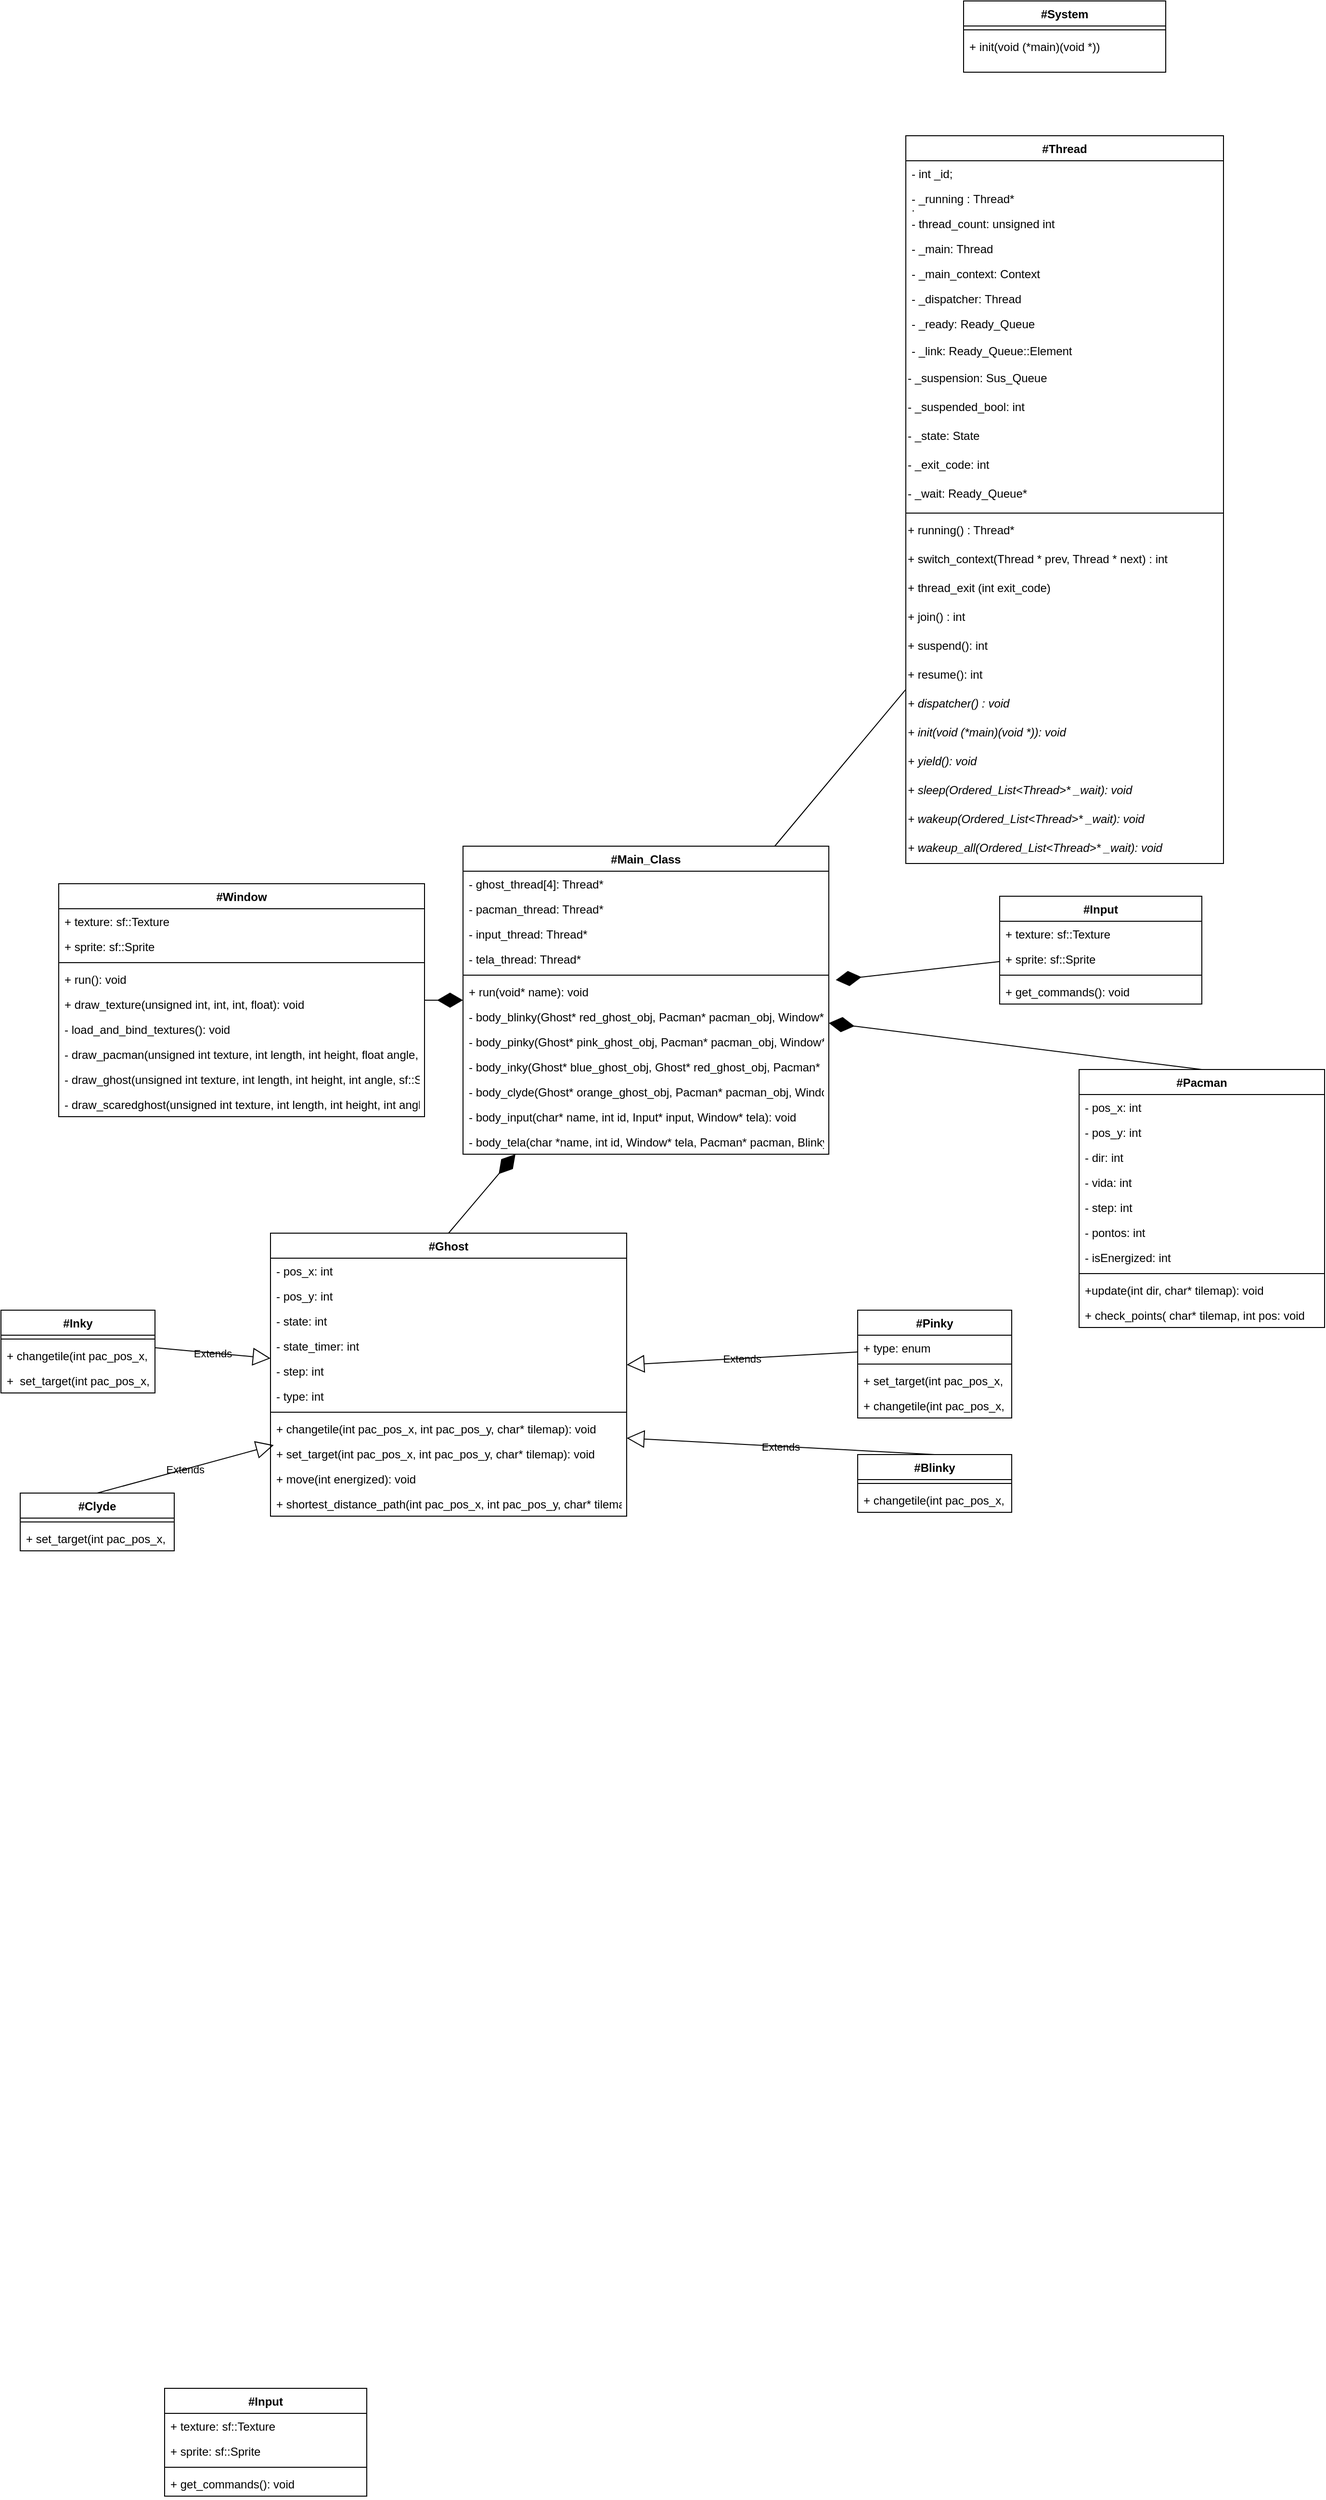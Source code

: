 <mxfile>
    <diagram id="Wuxbbgg85XKDLDvo6CCA" name="Page-1">
        <mxGraphModel dx="2812" dy="2438" grid="1" gridSize="10" guides="1" tooltips="1" connect="1" arrows="1" fold="1" page="1" pageScale="1" pageWidth="850" pageHeight="1100" math="0" shadow="0">
            <root>
                <mxCell id="0"/>
                <mxCell id="1" parent="0"/>
                <mxCell id="11" value="#Window" style="swimlane;fontStyle=1;align=center;verticalAlign=top;childLayout=stackLayout;horizontal=1;startSize=26;horizontalStack=0;resizeParent=1;resizeParentMax=0;resizeLast=0;collapsible=1;marginBottom=0;fontColor=default;labelBackgroundColor=none;labelBorderColor=none;" parent="1" vertex="1">
                    <mxGeometry x="-690" y="57" width="380" height="242" as="geometry"/>
                </mxCell>
                <mxCell id="12" value="+ texture: sf::Texture&#10;" style="text;align=left;verticalAlign=top;spacingLeft=4;spacingRight=4;overflow=hidden;rotatable=0;points=[[0,0.5],[1,0.5]];portConstraint=eastwest;fontColor=default;labelBackgroundColor=none;labelBorderColor=none;" parent="11" vertex="1">
                    <mxGeometry y="26" width="380" height="26" as="geometry"/>
                </mxCell>
                <mxCell id="18" value="+ sprite: sf::Sprite&#10;" style="text;align=left;verticalAlign=top;spacingLeft=4;spacingRight=4;overflow=hidden;rotatable=0;points=[[0,0.5],[1,0.5]];portConstraint=eastwest;fontColor=default;labelBackgroundColor=none;labelBorderColor=none;" parent="11" vertex="1">
                    <mxGeometry y="52" width="380" height="26" as="geometry"/>
                </mxCell>
                <mxCell id="13" value="" style="line;strokeWidth=1;align=left;verticalAlign=middle;spacingTop=-1;spacingLeft=3;spacingRight=3;rotatable=0;labelPosition=right;points=[];portConstraint=eastwest;fontColor=default;labelBackgroundColor=none;labelBorderColor=none;" parent="11" vertex="1">
                    <mxGeometry y="78" width="380" height="8" as="geometry"/>
                </mxCell>
                <mxCell id="15" value="+ run(): void" style="text;align=left;verticalAlign=top;spacingLeft=4;spacingRight=4;overflow=hidden;rotatable=0;points=[[0,0.5],[1,0.5]];portConstraint=eastwest;fontColor=default;labelBackgroundColor=none;labelBorderColor=none;" parent="11" vertex="1">
                    <mxGeometry y="86" width="380" height="26" as="geometry"/>
                </mxCell>
                <mxCell id="14" value="+ draw_texture(unsigned int, int, int, float): void" style="text;align=left;verticalAlign=top;spacingLeft=4;spacingRight=4;overflow=hidden;rotatable=0;points=[[0,0.5],[1,0.5]];portConstraint=eastwest;fontColor=default;labelBackgroundColor=none;labelBorderColor=none;" parent="11" vertex="1">
                    <mxGeometry y="112" width="380" height="26" as="geometry"/>
                </mxCell>
                <mxCell id="16" value="- load_and_bind_textures(): void" style="text;align=left;verticalAlign=top;spacingLeft=4;spacingRight=4;overflow=hidden;rotatable=0;points=[[0,0.5],[1,0.5]];portConstraint=eastwest;fontColor=default;labelBackgroundColor=none;labelBorderColor=none;" parent="11" vertex="1">
                    <mxGeometry y="138" width="380" height="26" as="geometry"/>
                </mxCell>
                <mxCell id="103" value="- draw_pacman(unsigned int texture, int length, int height, float angle, sf::RenderWindow* window)" style="text;align=left;verticalAlign=top;spacingLeft=4;spacingRight=4;overflow=hidden;rotatable=0;points=[[0,0.5],[1,0.5]];portConstraint=eastwest;fontColor=default;labelBackgroundColor=none;labelBorderColor=none;" vertex="1" parent="11">
                    <mxGeometry y="164" width="380" height="26" as="geometry"/>
                </mxCell>
                <mxCell id="104" value="- draw_ghost(unsigned int texture, int length, int height, int angle, sf::Sprite sprite_list[2], sf::RenderWindow* window)" style="text;align=left;verticalAlign=top;spacingLeft=4;spacingRight=4;overflow=hidden;rotatable=0;points=[[0,0.5],[1,0.5]];portConstraint=eastwest;fontColor=default;labelBackgroundColor=none;labelBorderColor=none;" vertex="1" parent="11">
                    <mxGeometry y="190" width="380" height="26" as="geometry"/>
                </mxCell>
                <mxCell id="105" value="- draw_scaredghost(unsigned int texture, int length, int height, int angle, sf::Sprite sprite_list[2], sf::RenderWindow* window)" style="text;align=left;verticalAlign=top;spacingLeft=4;spacingRight=4;overflow=hidden;rotatable=0;points=[[0,0.5],[1,0.5]];portConstraint=eastwest;fontColor=default;labelBackgroundColor=none;labelBorderColor=none;" vertex="1" parent="11">
                    <mxGeometry y="216" width="380" height="26" as="geometry"/>
                </mxCell>
                <mxCell id="140" value="" style="edgeStyle=none;endArrow=none;endFill=0;fontColor=default;labelBackgroundColor=none;labelBorderColor=none;" edge="1" parent="1" source="26" target="117">
                    <mxGeometry relative="1" as="geometry"/>
                </mxCell>
                <mxCell id="26" value="#Main_Class" style="swimlane;fontStyle=1;align=center;verticalAlign=top;childLayout=stackLayout;horizontal=1;startSize=26;horizontalStack=0;resizeParent=1;resizeParentMax=0;resizeLast=0;collapsible=1;marginBottom=0;fontColor=default;labelBackgroundColor=none;labelBorderColor=none;" parent="1" vertex="1">
                    <mxGeometry x="-270" y="18" width="380" height="320" as="geometry"/>
                </mxCell>
                <mxCell id="93" value="- ghost_thread[4]: Thread* " style="text;align=left;verticalAlign=top;spacingLeft=4;spacingRight=4;overflow=hidden;rotatable=0;points=[[0,0.5],[1,0.5]];portConstraint=eastwest;fontColor=default;labelBackgroundColor=none;labelBorderColor=none;" vertex="1" parent="26">
                    <mxGeometry y="26" width="380" height="26" as="geometry"/>
                </mxCell>
                <mxCell id="94" value="- pacman_thread: Thread*" style="text;align=left;verticalAlign=top;spacingLeft=4;spacingRight=4;overflow=hidden;rotatable=0;points=[[0,0.5],[1,0.5]];portConstraint=eastwest;fontColor=default;labelBackgroundColor=none;labelBorderColor=none;" vertex="1" parent="26">
                    <mxGeometry y="52" width="380" height="26" as="geometry"/>
                </mxCell>
                <mxCell id="95" value="- input_thread: Thread*" style="text;align=left;verticalAlign=top;spacingLeft=4;spacingRight=4;overflow=hidden;rotatable=0;points=[[0,0.5],[1,0.5]];portConstraint=eastwest;fontColor=default;labelBackgroundColor=none;labelBorderColor=none;" vertex="1" parent="26">
                    <mxGeometry y="78" width="380" height="26" as="geometry"/>
                </mxCell>
                <mxCell id="96" value="- tela_thread: Thread*" style="text;align=left;verticalAlign=top;spacingLeft=4;spacingRight=4;overflow=hidden;rotatable=0;points=[[0,0.5],[1,0.5]];portConstraint=eastwest;fontColor=default;labelBackgroundColor=none;labelBorderColor=none;" vertex="1" parent="26">
                    <mxGeometry y="104" width="380" height="26" as="geometry"/>
                </mxCell>
                <mxCell id="28" value="" style="line;strokeWidth=1;align=left;verticalAlign=middle;spacingTop=-1;spacingLeft=3;spacingRight=3;rotatable=0;labelPosition=right;points=[];portConstraint=eastwest;fontColor=default;labelBackgroundColor=none;labelBorderColor=none;" parent="26" vertex="1">
                    <mxGeometry y="130" width="380" height="8" as="geometry"/>
                </mxCell>
                <mxCell id="29" value="+ run(void* name): void" style="text;align=left;verticalAlign=top;spacingLeft=4;spacingRight=4;overflow=hidden;rotatable=0;points=[[0,0.5],[1,0.5]];portConstraint=eastwest;fontColor=default;labelBackgroundColor=none;labelBorderColor=none;" parent="26" vertex="1">
                    <mxGeometry y="138" width="380" height="26" as="geometry"/>
                </mxCell>
                <mxCell id="97" value="- body_blinky(Ghost* red_ghost_obj, Pacman* pacman_obj, Window* tela_obj)" style="text;align=left;verticalAlign=top;spacingLeft=4;spacingRight=4;overflow=hidden;rotatable=0;points=[[0,0.5],[1,0.5]];portConstraint=eastwest;fontColor=default;labelBackgroundColor=none;labelBorderColor=none;" vertex="1" parent="26">
                    <mxGeometry y="164" width="380" height="26" as="geometry"/>
                </mxCell>
                <mxCell id="98" value="- body_pinky(Ghost* pink_ghost_obj, Pacman* pacman_obj, Window* tela_obj)" style="text;align=left;verticalAlign=top;spacingLeft=4;spacingRight=4;overflow=hidden;rotatable=0;points=[[0,0.5],[1,0.5]];portConstraint=eastwest;fontColor=default;labelBackgroundColor=none;labelBorderColor=none;" vertex="1" parent="26">
                    <mxGeometry y="190" width="380" height="26" as="geometry"/>
                </mxCell>
                <mxCell id="99" value="- body_inky(Ghost* blue_ghost_obj, Ghost* red_ghost_obj, Pacman* pacman_obj, Window* tela_obj)" style="text;align=left;verticalAlign=top;spacingLeft=4;spacingRight=4;overflow=hidden;rotatable=0;points=[[0,0.5],[1,0.5]];portConstraint=eastwest;fontColor=default;labelBackgroundColor=none;labelBorderColor=none;" vertex="1" parent="26">
                    <mxGeometry y="216" width="380" height="26" as="geometry"/>
                </mxCell>
                <mxCell id="100" value="- body_clyde(Ghost* orange_ghost_obj, Pacman* pacman_obj, Window* tela_obj)" style="text;align=left;verticalAlign=top;spacingLeft=4;spacingRight=4;overflow=hidden;rotatable=0;points=[[0,0.5],[1,0.5]];portConstraint=eastwest;fontColor=default;labelBackgroundColor=none;labelBorderColor=none;" vertex="1" parent="26">
                    <mxGeometry y="242" width="380" height="26" as="geometry"/>
                </mxCell>
                <mxCell id="101" value="- body_input(char* name, int id, Input* input, Window* tela): void" style="text;align=left;verticalAlign=top;spacingLeft=4;spacingRight=4;overflow=hidden;rotatable=0;points=[[0,0.5],[1,0.5]];portConstraint=eastwest;fontColor=default;labelBackgroundColor=none;labelBorderColor=none;" vertex="1" parent="26">
                    <mxGeometry y="268" width="380" height="26" as="geometry"/>
                </mxCell>
                <mxCell id="102" value="- body_tela(char *name, int id, Window* tela, Pacman* pacman, Blinky* blinky, Pinky* pinky, Inky* inky, Clyde* clyde)" style="text;align=left;verticalAlign=top;spacingLeft=4;spacingRight=4;overflow=hidden;rotatable=0;points=[[0,0.5],[1,0.5]];portConstraint=eastwest;fontColor=default;labelBackgroundColor=none;labelBorderColor=none;" vertex="1" parent="26">
                    <mxGeometry y="294" width="380" height="26" as="geometry"/>
                </mxCell>
                <mxCell id="30" value="#Pacman" style="swimlane;fontStyle=1;align=center;verticalAlign=top;childLayout=stackLayout;horizontal=1;startSize=26;horizontalStack=0;resizeParent=1;resizeParentMax=0;resizeLast=0;collapsible=1;marginBottom=0;fontColor=default;labelBackgroundColor=none;labelBorderColor=none;" parent="1" vertex="1">
                    <mxGeometry x="370" y="250" width="255" height="268" as="geometry"/>
                </mxCell>
                <mxCell id="31" value="- pos_x: int" style="text;align=left;verticalAlign=top;spacingLeft=4;spacingRight=4;overflow=hidden;rotatable=0;points=[[0,0.5],[1,0.5]];portConstraint=eastwest;fontColor=default;labelBackgroundColor=none;labelBorderColor=none;" parent="30" vertex="1">
                    <mxGeometry y="26" width="255" height="26" as="geometry"/>
                </mxCell>
                <mxCell id="77" value="- pos_y: int" style="text;align=left;verticalAlign=top;spacingLeft=4;spacingRight=4;overflow=hidden;rotatable=0;points=[[0,0.5],[1,0.5]];portConstraint=eastwest;fontColor=default;labelBackgroundColor=none;labelBorderColor=none;" parent="30" vertex="1">
                    <mxGeometry y="52" width="255" height="26" as="geometry"/>
                </mxCell>
                <mxCell id="78" value="- dir: int" style="text;align=left;verticalAlign=top;spacingLeft=4;spacingRight=4;overflow=hidden;rotatable=0;points=[[0,0.5],[1,0.5]];portConstraint=eastwest;fontColor=default;labelBackgroundColor=none;labelBorderColor=none;" parent="30" vertex="1">
                    <mxGeometry y="78" width="255" height="26" as="geometry"/>
                </mxCell>
                <mxCell id="79" value="- vida: int" style="text;align=left;verticalAlign=top;spacingLeft=4;spacingRight=4;overflow=hidden;rotatable=0;points=[[0,0.5],[1,0.5]];portConstraint=eastwest;fontColor=default;labelBackgroundColor=none;labelBorderColor=none;" parent="30" vertex="1">
                    <mxGeometry y="104" width="255" height="26" as="geometry"/>
                </mxCell>
                <mxCell id="80" value="- step: int" style="text;align=left;verticalAlign=top;spacingLeft=4;spacingRight=4;overflow=hidden;rotatable=0;points=[[0,0.5],[1,0.5]];portConstraint=eastwest;fontColor=default;labelBackgroundColor=none;labelBorderColor=none;" parent="30" vertex="1">
                    <mxGeometry y="130" width="255" height="26" as="geometry"/>
                </mxCell>
                <mxCell id="81" value="- pontos: int" style="text;align=left;verticalAlign=top;spacingLeft=4;spacingRight=4;overflow=hidden;rotatable=0;points=[[0,0.5],[1,0.5]];portConstraint=eastwest;fontColor=default;labelBackgroundColor=none;labelBorderColor=none;" vertex="1" parent="30">
                    <mxGeometry y="156" width="255" height="26" as="geometry"/>
                </mxCell>
                <mxCell id="82" value="- isEnergized: int" style="text;align=left;verticalAlign=top;spacingLeft=4;spacingRight=4;overflow=hidden;rotatable=0;points=[[0,0.5],[1,0.5]];portConstraint=eastwest;fontColor=default;labelBackgroundColor=none;labelBorderColor=none;" vertex="1" parent="30">
                    <mxGeometry y="182" width="255" height="26" as="geometry"/>
                </mxCell>
                <mxCell id="32" value="" style="line;strokeWidth=1;align=left;verticalAlign=middle;spacingTop=-1;spacingLeft=3;spacingRight=3;rotatable=0;labelPosition=right;points=[];portConstraint=eastwest;fontColor=default;labelBackgroundColor=none;labelBorderColor=none;" parent="30" vertex="1">
                    <mxGeometry y="208" width="255" height="8" as="geometry"/>
                </mxCell>
                <mxCell id="83" value="+update(int dir, char* tilemap): void" style="text;align=left;verticalAlign=top;spacingLeft=4;spacingRight=4;overflow=hidden;rotatable=0;points=[[0,0.5],[1,0.5]];portConstraint=eastwest;fontColor=default;labelBackgroundColor=none;labelBorderColor=none;" vertex="1" parent="30">
                    <mxGeometry y="216" width="255" height="26" as="geometry"/>
                </mxCell>
                <mxCell id="33" value="+ check_points( char* tilemap, int pos: void" style="text;align=left;verticalAlign=top;spacingLeft=4;spacingRight=4;overflow=hidden;rotatable=0;points=[[0,0.5],[1,0.5]];portConstraint=eastwest;fontColor=default;labelBackgroundColor=none;labelBorderColor=none;" parent="30" vertex="1">
                    <mxGeometry y="242" width="255" height="26" as="geometry"/>
                </mxCell>
                <mxCell id="34" value="" style="endArrow=diamondThin;endFill=1;endSize=24;exitX=0.5;exitY=0;exitDx=0;exitDy=0;fontColor=default;labelBackgroundColor=none;labelBorderColor=none;" parent="1" source="30" target="26" edge="1">
                    <mxGeometry width="160" relative="1" as="geometry">
                        <mxPoint x="-130" y="252" as="sourcePoint"/>
                        <mxPoint x="30" y="252" as="targetPoint"/>
                    </mxGeometry>
                </mxCell>
                <mxCell id="40" value="" style="endArrow=diamondThin;endFill=1;endSize=24;startArrow=none;exitX=0.5;exitY=0;exitDx=0;exitDy=0;fontColor=default;labelBackgroundColor=none;labelBorderColor=none;" parent="1" source="41" target="26" edge="1">
                    <mxGeometry width="160" relative="1" as="geometry">
                        <mxPoint x="-140" y="292" as="sourcePoint"/>
                        <mxPoint x="8.16" y="193.846" as="targetPoint"/>
                    </mxGeometry>
                </mxCell>
                <mxCell id="41" value="#Ghost" style="swimlane;fontStyle=1;align=center;verticalAlign=top;childLayout=stackLayout;horizontal=1;startSize=26;horizontalStack=0;resizeParent=1;resizeParentMax=0;resizeLast=0;collapsible=1;marginBottom=0;fontColor=default;labelBackgroundColor=none;labelBorderColor=none;" parent="1" vertex="1">
                    <mxGeometry x="-470" y="420" width="370" height="294" as="geometry"/>
                </mxCell>
                <mxCell id="42" value="- pos_x: int" style="text;align=left;verticalAlign=top;spacingLeft=4;spacingRight=4;overflow=hidden;rotatable=0;points=[[0,0.5],[1,0.5]];portConstraint=eastwest;fontColor=default;labelBackgroundColor=none;labelBorderColor=none;" parent="41" vertex="1">
                    <mxGeometry y="26" width="370" height="26" as="geometry"/>
                </mxCell>
                <mxCell id="85" value="- pos_y: int" style="text;align=left;verticalAlign=top;spacingLeft=4;spacingRight=4;overflow=hidden;rotatable=0;points=[[0,0.5],[1,0.5]];portConstraint=eastwest;fontColor=default;labelBackgroundColor=none;labelBorderColor=none;" vertex="1" parent="41">
                    <mxGeometry y="52" width="370" height="26" as="geometry"/>
                </mxCell>
                <mxCell id="86" value="- state: int" style="text;align=left;verticalAlign=top;spacingLeft=4;spacingRight=4;overflow=hidden;rotatable=0;points=[[0,0.5],[1,0.5]];portConstraint=eastwest;fontColor=default;labelBackgroundColor=none;labelBorderColor=none;" vertex="1" parent="41">
                    <mxGeometry y="78" width="370" height="26" as="geometry"/>
                </mxCell>
                <mxCell id="88" value="- state_timer: int" style="text;align=left;verticalAlign=top;spacingLeft=4;spacingRight=4;overflow=hidden;rotatable=0;points=[[0,0.5],[1,0.5]];portConstraint=eastwest;fontColor=default;labelBackgroundColor=none;labelBorderColor=none;" vertex="1" parent="41">
                    <mxGeometry y="104" width="370" height="26" as="geometry"/>
                </mxCell>
                <mxCell id="87" value="- step: int" style="text;align=left;verticalAlign=top;spacingLeft=4;spacingRight=4;overflow=hidden;rotatable=0;points=[[0,0.5],[1,0.5]];portConstraint=eastwest;fontColor=default;labelBackgroundColor=none;labelBorderColor=none;" vertex="1" parent="41">
                    <mxGeometry y="130" width="370" height="26" as="geometry"/>
                </mxCell>
                <mxCell id="89" value="- type: int" style="text;align=left;verticalAlign=top;spacingLeft=4;spacingRight=4;overflow=hidden;rotatable=0;points=[[0,0.5],[1,0.5]];portConstraint=eastwest;fontColor=default;labelBackgroundColor=none;labelBorderColor=none;" vertex="1" parent="41">
                    <mxGeometry y="156" width="370" height="26" as="geometry"/>
                </mxCell>
                <mxCell id="43" value="" style="line;strokeWidth=1;align=left;verticalAlign=middle;spacingTop=-1;spacingLeft=3;spacingRight=3;rotatable=0;labelPosition=right;points=[];portConstraint=eastwest;fontColor=default;labelBackgroundColor=none;labelBorderColor=none;" parent="41" vertex="1">
                    <mxGeometry y="182" width="370" height="8" as="geometry"/>
                </mxCell>
                <mxCell id="44" value="+ changetile(int pac_pos_x, int pac_pos_y, char* tilemap): void" style="text;align=left;verticalAlign=top;spacingLeft=4;spacingRight=4;overflow=hidden;rotatable=0;points=[[0,0.5],[1,0.5]];portConstraint=eastwest;fontColor=default;labelBackgroundColor=none;labelBorderColor=none;" parent="41" vertex="1">
                    <mxGeometry y="190" width="370" height="26" as="geometry"/>
                </mxCell>
                <mxCell id="90" value="+ set_target(int pac_pos_x, int pac_pos_y, char* tilemap): void" style="text;align=left;verticalAlign=top;spacingLeft=4;spacingRight=4;overflow=hidden;rotatable=0;points=[[0,0.5],[1,0.5]];portConstraint=eastwest;fontColor=default;labelBackgroundColor=none;labelBorderColor=none;" vertex="1" parent="41">
                    <mxGeometry y="216" width="370" height="26" as="geometry"/>
                </mxCell>
                <mxCell id="91" value="+ move(int energized): void" style="text;align=left;verticalAlign=top;spacingLeft=4;spacingRight=4;overflow=hidden;rotatable=0;points=[[0,0.5],[1,0.5]];portConstraint=eastwest;fontColor=default;labelBackgroundColor=none;labelBorderColor=none;" vertex="1" parent="41">
                    <mxGeometry y="242" width="370" height="26" as="geometry"/>
                </mxCell>
                <mxCell id="92" value="+ shortest_distance_path(int pac_pos_x, int pac_pos_y, char* tilemap, int offset_x, int offset_y): void" style="text;align=left;verticalAlign=top;spacingLeft=4;spacingRight=4;overflow=hidden;rotatable=0;points=[[0,0.5],[1,0.5]];portConstraint=eastwest;fontColor=default;labelBackgroundColor=none;labelBorderColor=none;" vertex="1" parent="41">
                    <mxGeometry y="268" width="370" height="26" as="geometry"/>
                </mxCell>
                <mxCell id="47" value="Extends" style="endArrow=block;endSize=16;endFill=0;exitX=1;exitY=0.5;exitDx=0;exitDy=0;fontColor=default;labelBackgroundColor=none;labelBorderColor=none;" parent="1" target="41" edge="1">
                    <mxGeometry width="160" relative="1" as="geometry">
                        <mxPoint x="-590" y="539" as="sourcePoint"/>
                        <mxPoint x="-230" y="472" as="targetPoint"/>
                    </mxGeometry>
                </mxCell>
                <mxCell id="48" value="#Inky&#10;" style="swimlane;fontStyle=1;align=center;verticalAlign=top;childLayout=stackLayout;horizontal=1;startSize=26;horizontalStack=0;resizeParent=1;resizeParentMax=0;resizeLast=0;collapsible=1;marginBottom=0;fontColor=default;labelBackgroundColor=none;labelBorderColor=none;" parent="1" vertex="1">
                    <mxGeometry x="-750" y="500" width="160" height="86" as="geometry"/>
                </mxCell>
                <mxCell id="50" value="" style="line;strokeWidth=1;align=left;verticalAlign=middle;spacingTop=-1;spacingLeft=3;spacingRight=3;rotatable=0;labelPosition=right;points=[];portConstraint=eastwest;fontColor=default;labelBackgroundColor=none;labelBorderColor=none;" parent="48" vertex="1">
                    <mxGeometry y="26" width="160" height="8" as="geometry"/>
                </mxCell>
                <mxCell id="51" value="+ changetile(int pac_pos_x, int pac_pos_y,int blinky_x, int blinky_y,int pac_dir, char* tilemap): void" style="text;align=left;verticalAlign=top;spacingLeft=4;spacingRight=4;overflow=hidden;rotatable=0;points=[[0,0.5],[1,0.5]];portConstraint=eastwest;fontColor=default;labelBackgroundColor=none;labelBorderColor=none;" parent="48" vertex="1">
                    <mxGeometry y="34" width="160" height="26" as="geometry"/>
                </mxCell>
                <mxCell id="108" value="+  set_target(int pac_pos_x, int pac_pos_y,int blinky_x,int blinky_y, int pac_dir, char* tilemap): void" style="text;align=left;verticalAlign=top;spacingLeft=4;spacingRight=4;overflow=hidden;rotatable=0;points=[[0,0.5],[1,0.5]];portConstraint=eastwest;fontColor=default;labelBackgroundColor=none;labelBorderColor=none;" vertex="1" parent="48">
                    <mxGeometry y="60" width="160" height="26" as="geometry"/>
                </mxCell>
                <mxCell id="52" value="#Clyde" style="swimlane;fontStyle=1;align=center;verticalAlign=top;childLayout=stackLayout;horizontal=1;startSize=26;horizontalStack=0;resizeParent=1;resizeParentMax=0;resizeLast=0;collapsible=1;marginBottom=0;fontColor=default;labelBackgroundColor=none;labelBorderColor=none;" parent="1" vertex="1">
                    <mxGeometry x="-730" y="690" width="160" height="60" as="geometry"/>
                </mxCell>
                <mxCell id="54" value="" style="line;strokeWidth=1;align=left;verticalAlign=middle;spacingTop=-1;spacingLeft=3;spacingRight=3;rotatable=0;labelPosition=right;points=[];portConstraint=eastwest;fontColor=default;labelBackgroundColor=none;labelBorderColor=none;" parent="52" vertex="1">
                    <mxGeometry y="26" width="160" height="8" as="geometry"/>
                </mxCell>
                <mxCell id="55" value="+ set_target(int pac_pos_x, int pac_pos_y,int pac_dir, char* tilemap): void" style="text;align=left;verticalAlign=top;spacingLeft=4;spacingRight=4;overflow=hidden;rotatable=0;points=[[0,0.5],[1,0.5]];portConstraint=eastwest;fontColor=default;labelBackgroundColor=none;labelBorderColor=none;" parent="52" vertex="1">
                    <mxGeometry y="34" width="160" height="26" as="geometry"/>
                </mxCell>
                <mxCell id="57" value="Extends" style="endArrow=block;endSize=16;endFill=0;entryX=0.009;entryY=1.16;entryDx=0;entryDy=0;entryPerimeter=0;exitX=0.5;exitY=0;exitDx=0;exitDy=0;fontColor=default;labelBackgroundColor=none;labelBorderColor=none;" parent="1" source="52" edge="1" target="44">
                    <mxGeometry width="160" relative="1" as="geometry">
                        <mxPoint x="-220.0" y="471.158" as="sourcePoint"/>
                        <mxPoint x="-111.92" y="368.002" as="targetPoint"/>
                    </mxGeometry>
                </mxCell>
                <mxCell id="58" value="#Blinky" style="swimlane;fontStyle=1;align=center;verticalAlign=top;childLayout=stackLayout;horizontal=1;startSize=26;horizontalStack=0;resizeParent=1;resizeParentMax=0;resizeLast=0;collapsible=1;marginBottom=0;fontColor=default;labelBackgroundColor=none;labelBorderColor=none;" parent="1" vertex="1">
                    <mxGeometry x="140" y="650" width="160" height="60" as="geometry"/>
                </mxCell>
                <mxCell id="60" value="" style="line;strokeWidth=1;align=left;verticalAlign=middle;spacingTop=-1;spacingLeft=3;spacingRight=3;rotatable=0;labelPosition=right;points=[];portConstraint=eastwest;fontColor=default;labelBackgroundColor=none;labelBorderColor=none;" parent="58" vertex="1">
                    <mxGeometry y="26" width="160" height="8" as="geometry"/>
                </mxCell>
                <mxCell id="61" value="+ changetile(int pac_pos_x, int pac_pos_y, int pac_dir, char * tilemap): void" style="text;align=left;verticalAlign=top;spacingLeft=4;spacingRight=4;overflow=hidden;rotatable=0;points=[[0,0.5],[1,0.5]];portConstraint=eastwest;fontColor=default;labelBackgroundColor=none;labelBorderColor=none;" parent="58" vertex="1">
                    <mxGeometry y="34" width="160" height="26" as="geometry"/>
                </mxCell>
                <mxCell id="62" value="Extends" style="endArrow=block;endSize=16;endFill=0;exitX=0.5;exitY=0;exitDx=0;exitDy=0;fontColor=default;labelBackgroundColor=none;labelBorderColor=none;" parent="1" source="58" target="44" edge="1">
                    <mxGeometry width="160" relative="1" as="geometry">
                        <mxPoint x="-200" y="452" as="sourcePoint"/>
                        <mxPoint x="-101.92" y="378.002" as="targetPoint"/>
                    </mxGeometry>
                </mxCell>
                <mxCell id="63" value="#Pinky" style="swimlane;fontStyle=1;align=center;verticalAlign=top;childLayout=stackLayout;horizontal=1;startSize=26;horizontalStack=0;resizeParent=1;resizeParentMax=0;resizeLast=0;collapsible=1;marginBottom=0;fontColor=default;labelBackgroundColor=none;labelBorderColor=none;" parent="1" vertex="1">
                    <mxGeometry x="140" y="500" width="160" height="112" as="geometry"/>
                </mxCell>
                <mxCell id="64" value="+ type: enum" style="text;align=left;verticalAlign=top;spacingLeft=4;spacingRight=4;overflow=hidden;rotatable=0;points=[[0,0.5],[1,0.5]];portConstraint=eastwest;fontColor=default;labelBackgroundColor=none;labelBorderColor=none;" parent="63" vertex="1">
                    <mxGeometry y="26" width="160" height="26" as="geometry"/>
                </mxCell>
                <mxCell id="65" value="" style="line;strokeWidth=1;align=left;verticalAlign=middle;spacingTop=-1;spacingLeft=3;spacingRight=3;rotatable=0;labelPosition=right;points=[];portConstraint=eastwest;fontColor=default;labelBackgroundColor=none;labelBorderColor=none;" parent="63" vertex="1">
                    <mxGeometry y="52" width="160" height="8" as="geometry"/>
                </mxCell>
                <mxCell id="66" value="+ set_target(int pac_pos_x, int pac_pos_y,int pac_dir, char* tilemap): void" style="text;align=left;verticalAlign=top;spacingLeft=4;spacingRight=4;overflow=hidden;rotatable=0;points=[[0,0.5],[1,0.5]];portConstraint=eastwest;fontColor=default;labelBackgroundColor=none;labelBorderColor=none;" parent="63" vertex="1">
                    <mxGeometry y="60" width="160" height="26" as="geometry"/>
                </mxCell>
                <mxCell id="107" value="+ changetile(int pac_pos_x, int pac_pos_y, int pac_dir, char * tilemap): void" style="text;align=left;verticalAlign=top;spacingLeft=4;spacingRight=4;overflow=hidden;rotatable=0;points=[[0,0.5],[1,0.5]];portConstraint=eastwest;fontColor=default;labelBackgroundColor=none;labelBorderColor=none;" vertex="1" parent="63">
                    <mxGeometry y="86" width="160" height="26" as="geometry"/>
                </mxCell>
                <mxCell id="67" value="Extends" style="endArrow=block;endSize=16;endFill=0;fontColor=default;labelBackgroundColor=none;labelBorderColor=none;" parent="1" source="64" target="41" edge="1">
                    <mxGeometry width="160" relative="1" as="geometry">
                        <mxPoint x="30" y="492" as="sourcePoint"/>
                        <mxPoint x="-33.358" y="368" as="targetPoint"/>
                    </mxGeometry>
                </mxCell>
                <mxCell id="68" value="" style="endArrow=diamondThin;endFill=1;endSize=24;startArrow=none;fontColor=default;labelBackgroundColor=none;labelBorderColor=none;" parent="1" source="11" edge="1" target="26">
                    <mxGeometry width="160" relative="1" as="geometry">
                        <mxPoint x="-166.92" y="254" as="sourcePoint"/>
                        <mxPoint x="-89.997" y="154" as="targetPoint"/>
                    </mxGeometry>
                </mxCell>
                <mxCell id="69" value="#Input" style="swimlane;fontStyle=1;align=center;verticalAlign=top;childLayout=stackLayout;horizontal=1;startSize=26;horizontalStack=0;resizeParent=1;resizeParentMax=0;resizeLast=0;collapsible=1;marginBottom=0;fontColor=default;labelBackgroundColor=none;labelBorderColor=none;" parent="1" vertex="1">
                    <mxGeometry x="287.5" y="70" width="210" height="112" as="geometry"/>
                </mxCell>
                <mxCell id="70" value="+ texture: sf::Texture&#10;" style="text;align=left;verticalAlign=top;spacingLeft=4;spacingRight=4;overflow=hidden;rotatable=0;points=[[0,0.5],[1,0.5]];portConstraint=eastwest;fontColor=default;labelBackgroundColor=none;labelBorderColor=none;" parent="69" vertex="1">
                    <mxGeometry y="26" width="210" height="26" as="geometry"/>
                </mxCell>
                <mxCell id="71" value="+ sprite: sf::Sprite&#10;" style="text;align=left;verticalAlign=top;spacingLeft=4;spacingRight=4;overflow=hidden;rotatable=0;points=[[0,0.5],[1,0.5]];portConstraint=eastwest;fontColor=default;labelBackgroundColor=none;labelBorderColor=none;" parent="69" vertex="1">
                    <mxGeometry y="52" width="210" height="26" as="geometry"/>
                </mxCell>
                <mxCell id="72" value="" style="line;strokeWidth=1;align=left;verticalAlign=middle;spacingTop=-1;spacingLeft=3;spacingRight=3;rotatable=0;labelPosition=right;points=[];portConstraint=eastwest;fontColor=default;labelBackgroundColor=none;labelBorderColor=none;" parent="69" vertex="1">
                    <mxGeometry y="78" width="210" height="8" as="geometry"/>
                </mxCell>
                <mxCell id="73" value="+ get_commands(): void" style="text;align=left;verticalAlign=top;spacingLeft=4;spacingRight=4;overflow=hidden;rotatable=0;points=[[0,0.5],[1,0.5]];portConstraint=eastwest;fontColor=default;labelBackgroundColor=none;labelBorderColor=none;" parent="69" vertex="1">
                    <mxGeometry y="86" width="210" height="26" as="geometry"/>
                </mxCell>
                <mxCell id="76" value="" style="endArrow=diamondThin;endFill=1;endSize=24;startArrow=none;entryX=1.019;entryY=0.039;entryDx=0;entryDy=0;entryPerimeter=0;fontColor=default;labelBackgroundColor=none;labelBorderColor=none;" parent="1" source="69" target="29" edge="1">
                    <mxGeometry width="160" relative="1" as="geometry">
                        <mxPoint x="-200.0" y="162.933" as="sourcePoint"/>
                        <mxPoint x="-79.997" y="164.0" as="targetPoint"/>
                    </mxGeometry>
                </mxCell>
                <mxCell id="109" value="#Input" style="swimlane;fontStyle=1;align=center;verticalAlign=top;childLayout=stackLayout;horizontal=1;startSize=26;horizontalStack=0;resizeParent=1;resizeParentMax=0;resizeLast=0;collapsible=1;marginBottom=0;fontColor=default;labelBackgroundColor=none;labelBorderColor=none;" vertex="1" parent="1">
                    <mxGeometry x="-580" y="1620" width="210" height="112" as="geometry"/>
                </mxCell>
                <mxCell id="110" value="+ texture: sf::Texture&#10;" style="text;align=left;verticalAlign=top;spacingLeft=4;spacingRight=4;overflow=hidden;rotatable=0;points=[[0,0.5],[1,0.5]];portConstraint=eastwest;fontColor=default;labelBackgroundColor=none;labelBorderColor=none;" vertex="1" parent="109">
                    <mxGeometry y="26" width="210" height="26" as="geometry"/>
                </mxCell>
                <mxCell id="111" value="+ sprite: sf::Sprite&#10;" style="text;align=left;verticalAlign=top;spacingLeft=4;spacingRight=4;overflow=hidden;rotatable=0;points=[[0,0.5],[1,0.5]];portConstraint=eastwest;fontColor=default;labelBackgroundColor=none;labelBorderColor=none;" vertex="1" parent="109">
                    <mxGeometry y="52" width="210" height="26" as="geometry"/>
                </mxCell>
                <mxCell id="112" value="" style="line;strokeWidth=1;align=left;verticalAlign=middle;spacingTop=-1;spacingLeft=3;spacingRight=3;rotatable=0;labelPosition=right;points=[];portConstraint=eastwest;fontColor=default;labelBackgroundColor=none;labelBorderColor=none;" vertex="1" parent="109">
                    <mxGeometry y="78" width="210" height="8" as="geometry"/>
                </mxCell>
                <mxCell id="113" value="+ get_commands(): void" style="text;align=left;verticalAlign=top;spacingLeft=4;spacingRight=4;overflow=hidden;rotatable=0;points=[[0,0.5],[1,0.5]];portConstraint=eastwest;fontColor=default;labelBackgroundColor=none;labelBorderColor=none;" vertex="1" parent="109">
                    <mxGeometry y="86" width="210" height="26" as="geometry"/>
                </mxCell>
                <mxCell id="117" value="#Thread" style="swimlane;fontStyle=1;align=center;verticalAlign=top;childLayout=stackLayout;horizontal=1;startSize=26;horizontalStack=0;resizeParent=1;resizeParentMax=0;resizeLast=0;collapsible=1;marginBottom=0;fontColor=default;labelBackgroundColor=none;labelBorderColor=none;" vertex="1" parent="1">
                    <mxGeometry x="190" y="-720" width="330" height="756" as="geometry"/>
                </mxCell>
                <mxCell id="120" value="- int _id;" style="text;align=left;verticalAlign=top;spacingLeft=4;spacingRight=4;overflow=hidden;rotatable=0;points=[[0,0.5],[1,0.5]];portConstraint=eastwest;fontColor=default;labelBackgroundColor=none;labelBorderColor=none;" vertex="1" parent="117">
                    <mxGeometry y="26" width="330" height="26" as="geometry"/>
                </mxCell>
                <mxCell id="119" value="- _running : Thread*&#10;;" style="text;align=left;verticalAlign=top;spacingLeft=4;spacingRight=4;overflow=hidden;rotatable=0;points=[[0,0.5],[1,0.5]];portConstraint=eastwest;fontColor=default;labelBackgroundColor=none;labelBorderColor=none;" vertex="1" parent="117">
                    <mxGeometry y="52" width="330" height="26" as="geometry"/>
                </mxCell>
                <mxCell id="121" value="- thread_count: unsigned int" style="text;align=left;verticalAlign=top;spacingLeft=4;spacingRight=4;overflow=hidden;rotatable=0;points=[[0,0.5],[1,0.5]];portConstraint=eastwest;fontColor=default;labelBackgroundColor=none;labelBorderColor=none;" vertex="1" parent="117">
                    <mxGeometry y="78" width="330" height="26" as="geometry"/>
                </mxCell>
                <mxCell id="122" value="- _main: Thread" style="text;align=left;verticalAlign=top;spacingLeft=4;spacingRight=4;overflow=hidden;rotatable=0;points=[[0,0.5],[1,0.5]];portConstraint=eastwest;fontColor=default;labelBackgroundColor=none;labelBorderColor=none;" vertex="1" parent="117">
                    <mxGeometry y="104" width="330" height="26" as="geometry"/>
                </mxCell>
                <mxCell id="123" value="- _main_context: Context" style="text;align=left;verticalAlign=top;spacingLeft=4;spacingRight=4;overflow=hidden;rotatable=0;points=[[0,0.5],[1,0.5]];portConstraint=eastwest;fontColor=default;labelBackgroundColor=none;labelBorderColor=none;" vertex="1" parent="117">
                    <mxGeometry y="130" width="330" height="26" as="geometry"/>
                </mxCell>
                <mxCell id="124" value="- _dispatcher: Thread" style="text;align=left;verticalAlign=top;spacingLeft=4;spacingRight=4;overflow=hidden;rotatable=0;points=[[0,0.5],[1,0.5]];portConstraint=eastwest;fontColor=default;labelBackgroundColor=none;labelBorderColor=none;" vertex="1" parent="117">
                    <mxGeometry y="156" width="330" height="26" as="geometry"/>
                </mxCell>
                <mxCell id="125" value="- _ready: Ready_Queue" style="text;align=left;verticalAlign=top;spacingLeft=4;spacingRight=4;overflow=hidden;rotatable=0;points=[[0,0.5],[1,0.5]];portConstraint=eastwest;fontColor=default;labelBackgroundColor=none;labelBorderColor=none;" vertex="1" parent="117">
                    <mxGeometry y="182" width="330" height="28" as="geometry"/>
                </mxCell>
                <mxCell id="126" value="- _link: Ready_Queue::Element" style="text;align=left;verticalAlign=top;spacingLeft=4;spacingRight=4;overflow=hidden;rotatable=0;points=[[0,0.5],[1,0.5]];portConstraint=eastwest;fontColor=default;labelBackgroundColor=none;labelBorderColor=none;" vertex="1" parent="117">
                    <mxGeometry y="210" width="330" height="28" as="geometry"/>
                </mxCell>
                <mxCell id="127" value="- _suspension: Sus_Queue" style="text;whiteSpace=wrap;fontColor=default;labelBackgroundColor=none;labelBorderColor=none;" vertex="1" parent="117">
                    <mxGeometry y="238" width="330" height="30" as="geometry"/>
                </mxCell>
                <mxCell id="129" value="- _suspended_bool: int" style="text;whiteSpace=wrap;fontColor=default;labelBackgroundColor=none;labelBorderColor=none;" vertex="1" parent="117">
                    <mxGeometry y="268" width="330" height="30" as="geometry"/>
                </mxCell>
                <mxCell id="130" value="- _state: State" style="text;whiteSpace=wrap;fontColor=default;labelBackgroundColor=none;labelBorderColor=none;" vertex="1" parent="117">
                    <mxGeometry y="298" width="330" height="30" as="geometry"/>
                </mxCell>
                <mxCell id="132" value="- _exit_code: int" style="text;whiteSpace=wrap;fontColor=default;labelBackgroundColor=none;labelBorderColor=none;" vertex="1" parent="117">
                    <mxGeometry y="328" width="330" height="30" as="geometry"/>
                </mxCell>
                <mxCell id="133" value="- _wait: Ready_Queue*" style="text;whiteSpace=wrap;fontColor=default;labelBackgroundColor=none;labelBorderColor=none;" vertex="1" parent="117">
                    <mxGeometry y="358" width="330" height="30" as="geometry"/>
                </mxCell>
                <mxCell id="118" value="" style="line;strokeWidth=1;align=left;verticalAlign=middle;spacingTop=-1;spacingLeft=3;spacingRight=3;rotatable=0;labelPosition=right;points=[];portConstraint=eastwest;fontColor=default;labelBackgroundColor=none;labelBorderColor=none;" vertex="1" parent="117">
                    <mxGeometry y="388" width="330" height="8" as="geometry"/>
                </mxCell>
                <mxCell id="141" value="+ running() : Thread*" style="text;whiteSpace=wrap;fontColor=default;labelBackgroundColor=none;labelBorderColor=none;" vertex="1" parent="117">
                    <mxGeometry y="396" width="330" height="30" as="geometry"/>
                </mxCell>
                <mxCell id="142" value="+ switch_context(Thread * prev, Thread * next) : int" style="text;whiteSpace=wrap;fontColor=default;labelBackgroundColor=none;labelBorderColor=none;" vertex="1" parent="117">
                    <mxGeometry y="426" width="330" height="30" as="geometry"/>
                </mxCell>
                <mxCell id="144" value="+ thread_exit (int exit_code)" style="text;whiteSpace=wrap;fontColor=default;labelBackgroundColor=none;labelBorderColor=none;" vertex="1" parent="117">
                    <mxGeometry y="456" width="330" height="30" as="geometry"/>
                </mxCell>
                <mxCell id="146" value="+ join() : int" style="text;whiteSpace=wrap;fontColor=default;labelBackgroundColor=none;labelBorderColor=none;" vertex="1" parent="117">
                    <mxGeometry y="486" width="330" height="30" as="geometry"/>
                </mxCell>
                <mxCell id="147" value="+ suspend(): int" style="text;whiteSpace=wrap;fontColor=default;labelBackgroundColor=none;labelBorderColor=none;" vertex="1" parent="117">
                    <mxGeometry y="516" width="330" height="30" as="geometry"/>
                </mxCell>
                <mxCell id="148" value="+ resume(): int" style="text;whiteSpace=wrap;fontColor=default;labelBackgroundColor=none;labelBorderColor=none;" vertex="1" parent="117">
                    <mxGeometry y="546" width="330" height="30" as="geometry"/>
                </mxCell>
                <mxCell id="150" value="+ dispatcher() : void" style="text;whiteSpace=wrap;fontColor=default;labelBackgroundColor=none;labelBorderColor=none;fontStyle=2" vertex="1" parent="117">
                    <mxGeometry y="576" width="330" height="30" as="geometry"/>
                </mxCell>
                <mxCell id="151" value="+ init(void (*main)(void *)): void" style="text;whiteSpace=wrap;fontColor=default;labelBackgroundColor=none;labelBorderColor=none;fontStyle=2" vertex="1" parent="117">
                    <mxGeometry y="606" width="330" height="30" as="geometry"/>
                </mxCell>
                <mxCell id="152" value="+ yield(): void" style="text;whiteSpace=wrap;fontColor=default;labelBackgroundColor=none;labelBorderColor=none;fontStyle=2" vertex="1" parent="117">
                    <mxGeometry y="636" width="330" height="30" as="geometry"/>
                </mxCell>
                <mxCell id="154" value="+ sleep(Ordered_List&lt;Thread&gt;* _wait): void" style="text;whiteSpace=wrap;fontColor=default;labelBackgroundColor=none;labelBorderColor=none;fontStyle=2" vertex="1" parent="117">
                    <mxGeometry y="666" width="330" height="30" as="geometry"/>
                </mxCell>
                <mxCell id="155" value="+ wakeup(Ordered_List&lt;Thread&gt;* _wait): void" style="text;whiteSpace=wrap;fontColor=default;labelBackgroundColor=none;labelBorderColor=none;fontStyle=2" vertex="1" parent="117">
                    <mxGeometry y="696" width="330" height="30" as="geometry"/>
                </mxCell>
                <mxCell id="156" value="+ wakeup_all(Ordered_List&lt;Thread&gt;* _wait): void" style="text;whiteSpace=wrap;fontColor=default;labelBackgroundColor=none;labelBorderColor=none;fontStyle=2" vertex="1" parent="117">
                    <mxGeometry y="726" width="330" height="30" as="geometry"/>
                </mxCell>
                <mxCell id="157" value="#System" style="swimlane;fontStyle=1;align=center;verticalAlign=top;childLayout=stackLayout;horizontal=1;startSize=26;horizontalStack=0;resizeParent=1;resizeParentMax=0;resizeLast=0;collapsible=1;marginBottom=0;fontColor=default;labelBackgroundColor=none;labelBorderColor=none;" vertex="1" parent="1">
                    <mxGeometry x="250" y="-860" width="210" height="74" as="geometry"/>
                </mxCell>
                <mxCell id="160" value="" style="line;strokeWidth=1;align=left;verticalAlign=middle;spacingTop=-1;spacingLeft=3;spacingRight=3;rotatable=0;labelPosition=right;points=[];portConstraint=eastwest;fontColor=default;labelBackgroundColor=none;labelBorderColor=none;" vertex="1" parent="157">
                    <mxGeometry y="26" width="210" height="8" as="geometry"/>
                </mxCell>
                <mxCell id="161" value="+ init(void (*main)(void *))" style="text;align=left;verticalAlign=top;spacingLeft=4;spacingRight=4;overflow=hidden;rotatable=0;points=[[0,0.5],[1,0.5]];portConstraint=eastwest;fontColor=default;labelBackgroundColor=none;labelBorderColor=none;" vertex="1" parent="157">
                    <mxGeometry y="34" width="210" height="40" as="geometry"/>
                </mxCell>
            </root>
        </mxGraphModel>
    </diagram>
</mxfile>
